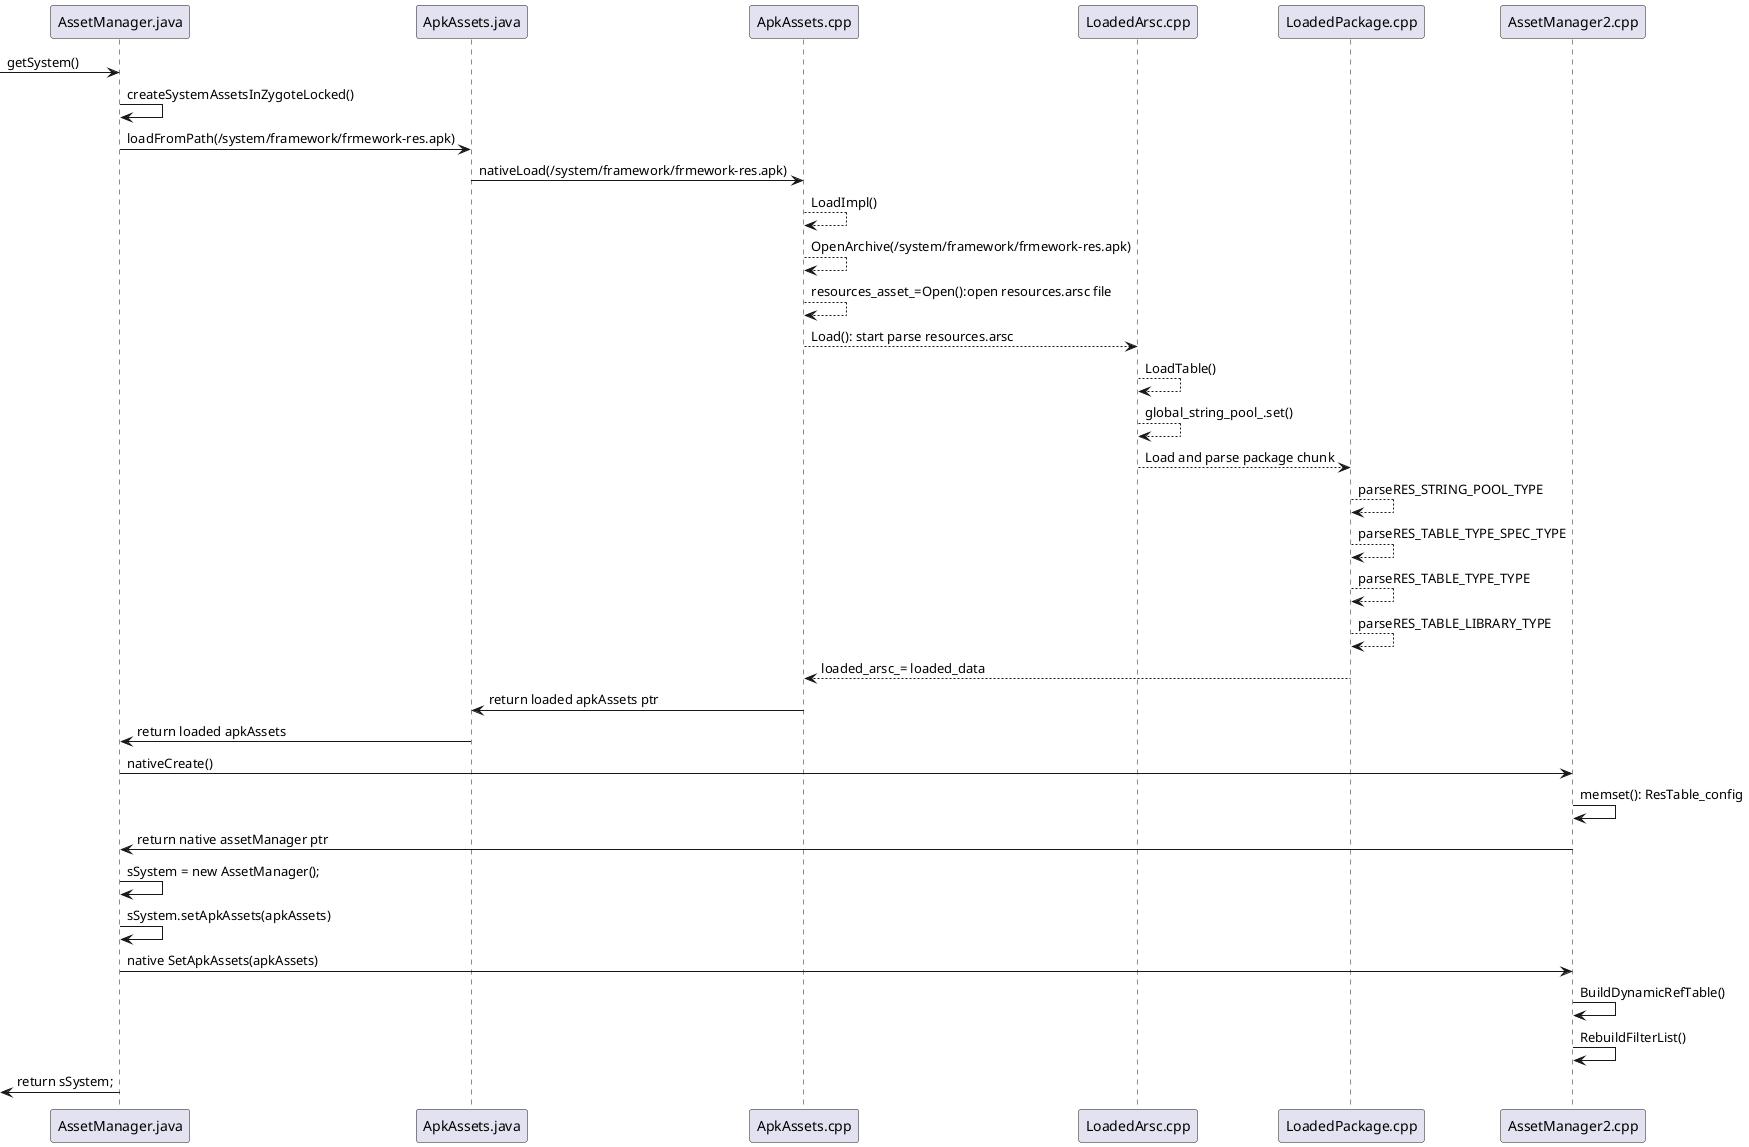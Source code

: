 @startuml
-> AssetManager.java: getSystem()
AssetManager.java -> AssetManager.java: createSystemAssetsInZygoteLocked()
AssetManager.java -> ApkAssets.java: loadFromPath(/system/framework/frmework-res.apk)

ApkAssets.java -> ApkAssets.cpp: nativeLoad(/system/framework/frmework-res.apk)
ApkAssets.cpp --> ApkAssets.cpp: LoadImpl()
ApkAssets.cpp --> ApkAssets.cpp: OpenArchive(/system/framework/frmework-res.apk)
ApkAssets.cpp --> ApkAssets.cpp: resources_asset_=Open():open resources.arsc file
ApkAssets.cpp --> LoadedArsc.cpp: Load(): start parse resources.arsc
LoadedArsc.cpp --> LoadedArsc.cpp: LoadTable()
LoadedArsc.cpp --> LoadedArsc.cpp: global_string_pool_.set()
LoadedArsc.cpp --> LoadedPackage.cpp: Load and parse package chunk
LoadedPackage.cpp --> LoadedPackage.cpp: parseRES_STRING_POOL_TYPE
LoadedPackage.cpp --> LoadedPackage.cpp: parseRES_TABLE_TYPE_SPEC_TYPE
LoadedPackage.cpp --> LoadedPackage.cpp: parseRES_TABLE_TYPE_TYPE
LoadedPackage.cpp --> LoadedPackage.cpp: parseRES_TABLE_LIBRARY_TYPE
LoadedPackage.cpp --> ApkAssets.cpp: loaded_arsc_= loaded_data
ApkAssets.java <- ApkAssets.cpp: return loaded apkAssets ptr

AssetManager.java <- ApkAssets.java: return loaded apkAssets
AssetManager.java -> AssetManager2.cpp: nativeCreate()
AssetManager2.cpp -> AssetManager2.cpp: memset(): ResTable_config
AssetManager.java <- AssetManager2.cpp: return native assetManager ptr
AssetManager.java -> AssetManager.java: sSystem = new AssetManager();
AssetManager.java -> AssetManager.java: sSystem.setApkAssets(apkAssets)
AssetManager.java -> AssetManager2.cpp: native SetApkAssets(apkAssets)
AssetManager2.cpp -> AssetManager2.cpp: BuildDynamicRefTable()
AssetManager2.cpp -> AssetManager2.cpp: RebuildFilterList()
<- AssetManager.java: return sSystem;
@enduml
